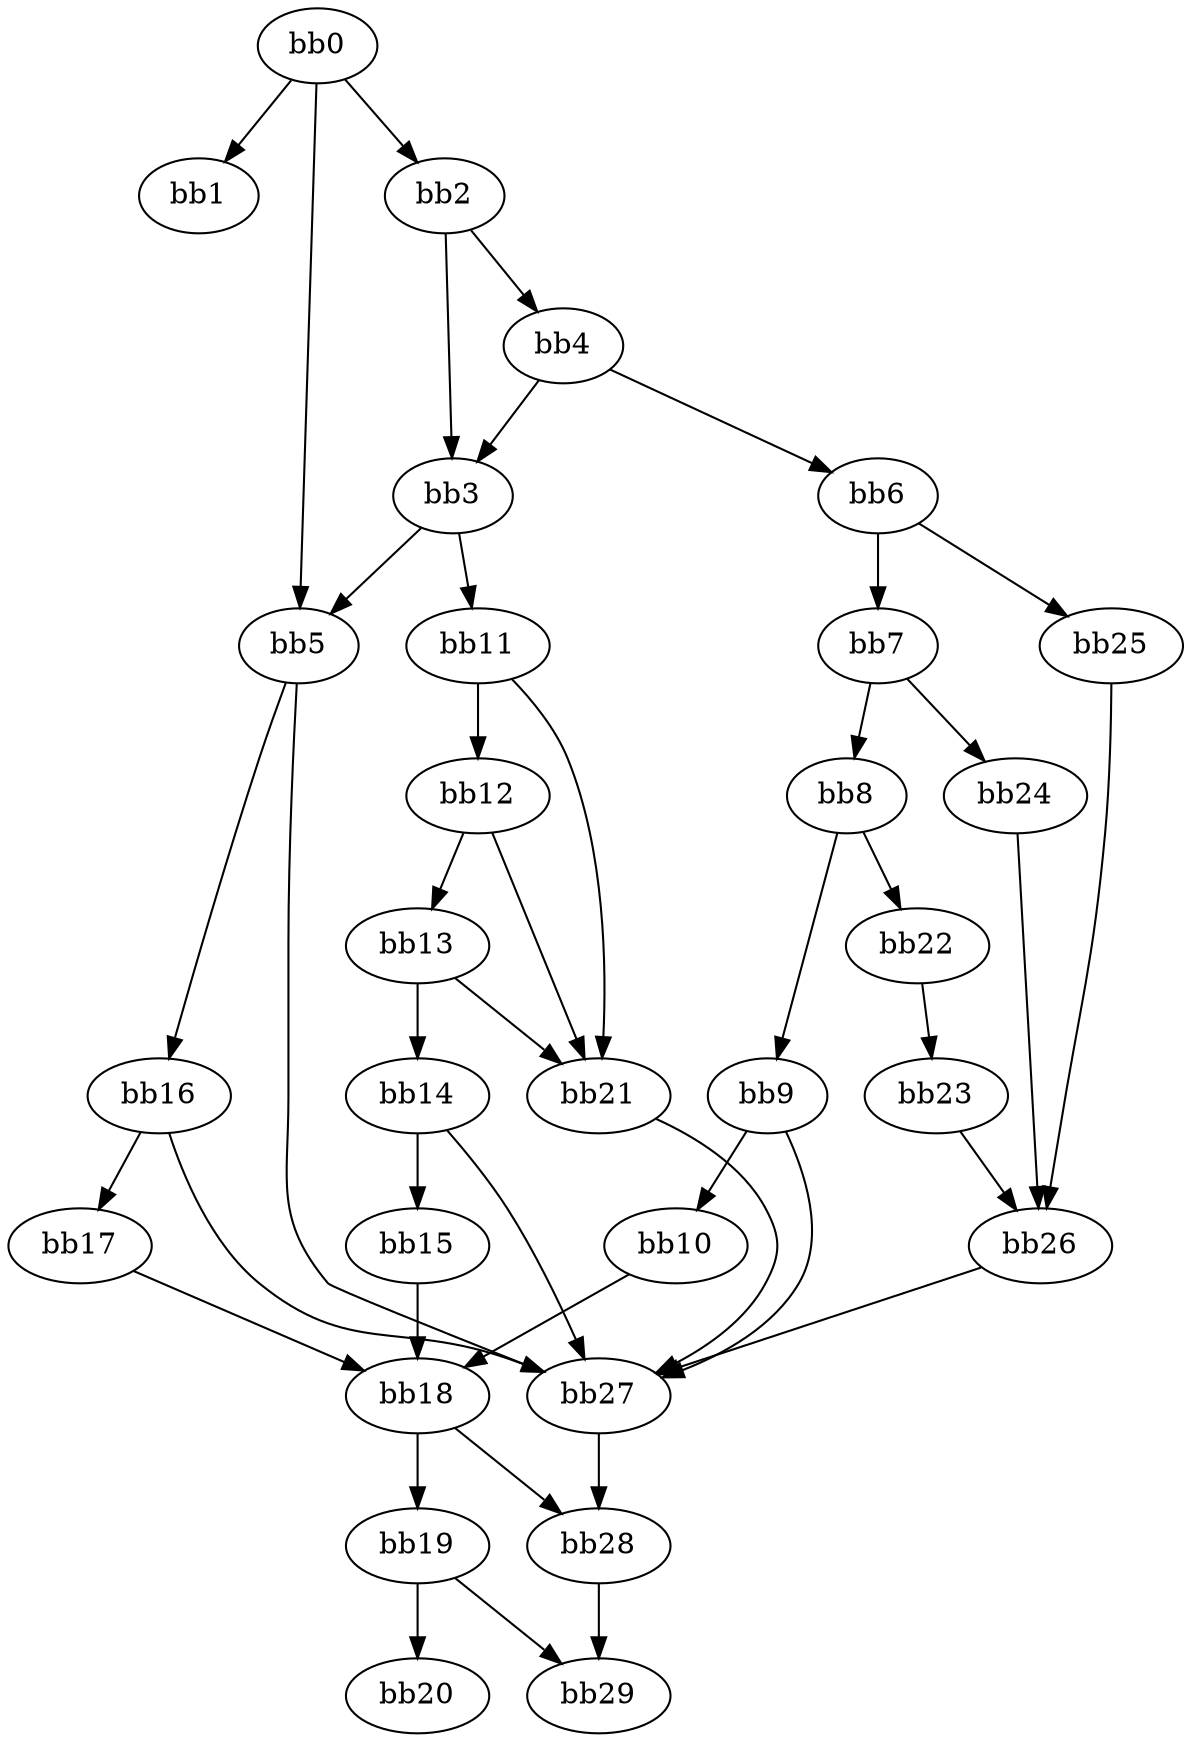 digraph {
    0 [ label = "bb0\l" ]
    1 [ label = "bb1\l" ]
    2 [ label = "bb2\l" ]
    3 [ label = "bb3\l" ]
    4 [ label = "bb4\l" ]
    5 [ label = "bb5\l" ]
    6 [ label = "bb6\l" ]
    7 [ label = "bb7\l" ]
    8 [ label = "bb8\l" ]
    9 [ label = "bb9\l" ]
    10 [ label = "bb10\l" ]
    11 [ label = "bb11\l" ]
    12 [ label = "bb12\l" ]
    13 [ label = "bb13\l" ]
    14 [ label = "bb14\l" ]
    15 [ label = "bb15\l" ]
    16 [ label = "bb16\l" ]
    17 [ label = "bb17\l" ]
    18 [ label = "bb18\l" ]
    19 [ label = "bb19\l" ]
    20 [ label = "bb20\l" ]
    21 [ label = "bb21\l" ]
    22 [ label = "bb22\l" ]
    23 [ label = "bb23\l" ]
    24 [ label = "bb24\l" ]
    25 [ label = "bb25\l" ]
    26 [ label = "bb26\l" ]
    27 [ label = "bb27\l" ]
    28 [ label = "bb28\l" ]
    29 [ label = "bb29\l" ]
    0 -> 1 [ ]
    0 -> 2 [ ]
    0 -> 5 [ ]
    2 -> 3 [ ]
    2 -> 4 [ ]
    3 -> 5 [ ]
    3 -> 11 [ ]
    4 -> 3 [ ]
    4 -> 6 [ ]
    5 -> 16 [ ]
    5 -> 27 [ ]
    6 -> 7 [ ]
    6 -> 25 [ ]
    7 -> 8 [ ]
    7 -> 24 [ ]
    8 -> 9 [ ]
    8 -> 22 [ ]
    9 -> 10 [ ]
    9 -> 27 [ ]
    10 -> 18 [ ]
    11 -> 12 [ ]
    11 -> 21 [ ]
    12 -> 13 [ ]
    12 -> 21 [ ]
    13 -> 14 [ ]
    13 -> 21 [ ]
    14 -> 15 [ ]
    14 -> 27 [ ]
    15 -> 18 [ ]
    16 -> 17 [ ]
    16 -> 27 [ ]
    17 -> 18 [ ]
    18 -> 19 [ ]
    18 -> 28 [ ]
    19 -> 20 [ ]
    19 -> 29 [ ]
    21 -> 27 [ ]
    22 -> 23 [ ]
    23 -> 26 [ ]
    24 -> 26 [ ]
    25 -> 26 [ ]
    26 -> 27 [ ]
    27 -> 28 [ ]
    28 -> 29 [ ]
}

